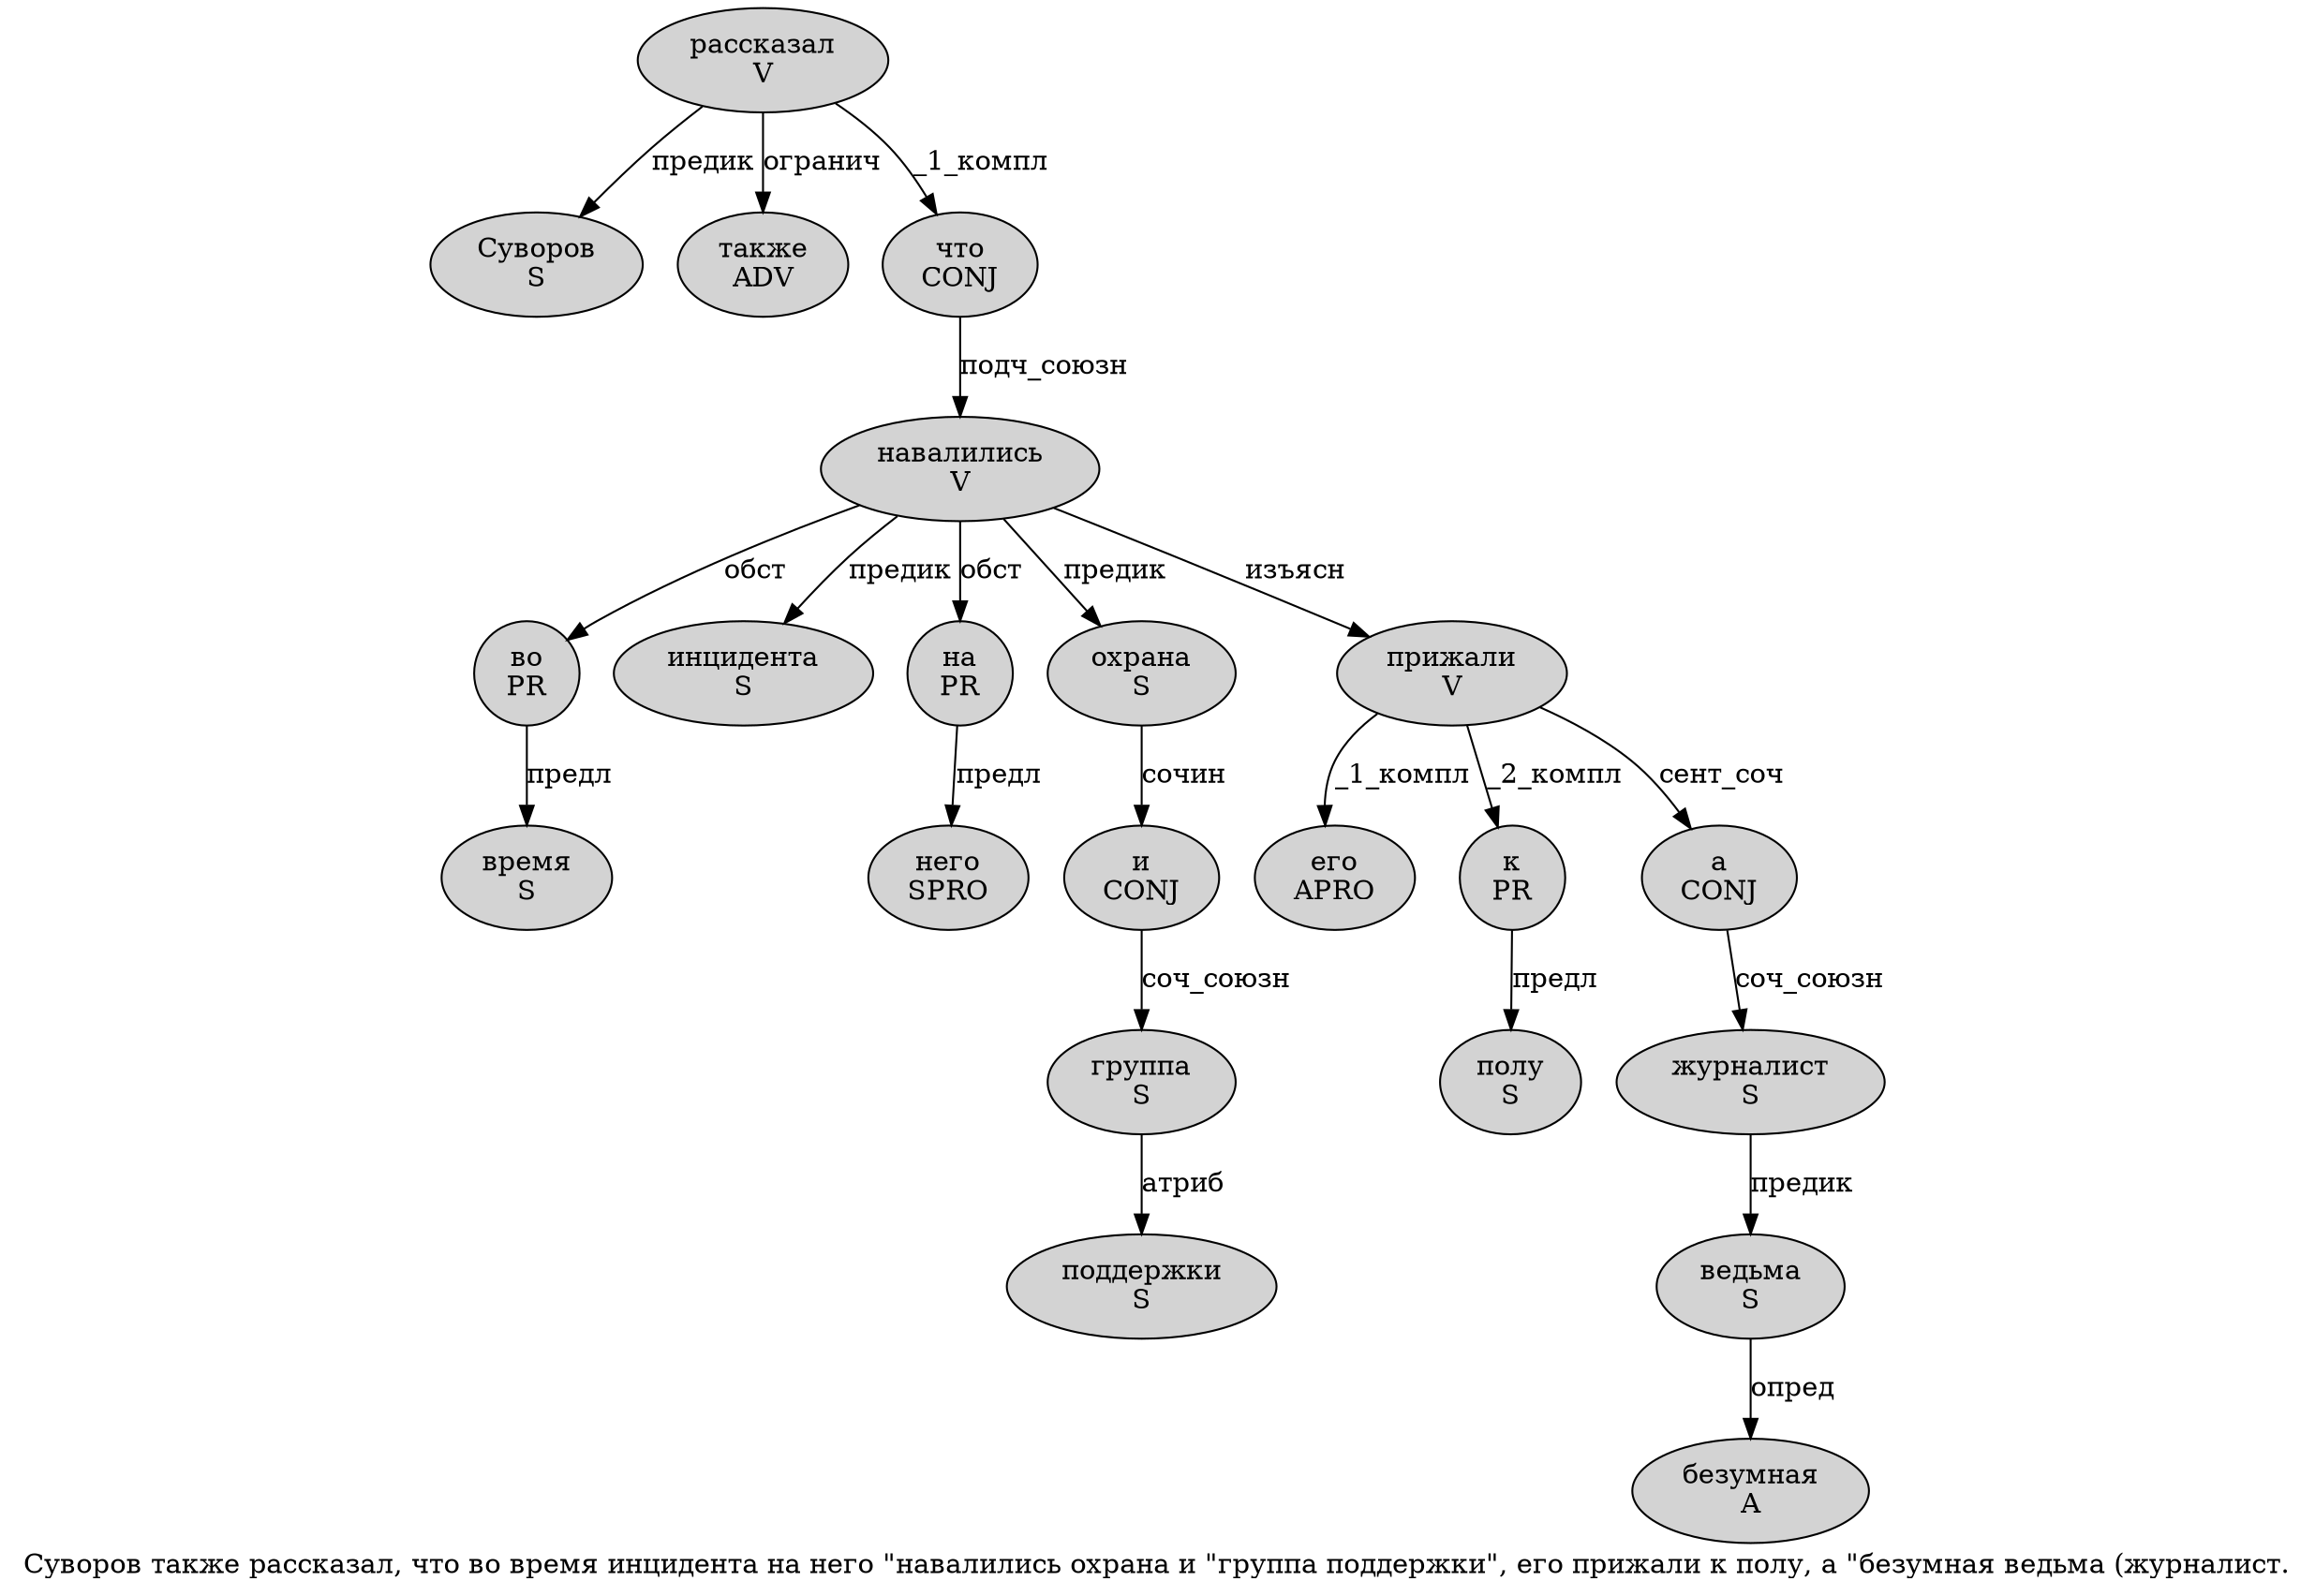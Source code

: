 digraph SENTENCE_1079 {
	graph [label="Суворов также рассказал, что во время инцидента на него \"навалились охрана и \"группа поддержки\", его прижали к полу, а \"безумная ведьма (журналист."]
	node [style=filled]
		0 [label="Суворов
S" color="" fillcolor=lightgray penwidth=1 shape=ellipse]
		1 [label="также
ADV" color="" fillcolor=lightgray penwidth=1 shape=ellipse]
		2 [label="рассказал
V" color="" fillcolor=lightgray penwidth=1 shape=ellipse]
		4 [label="что
CONJ" color="" fillcolor=lightgray penwidth=1 shape=ellipse]
		5 [label="во
PR" color="" fillcolor=lightgray penwidth=1 shape=ellipse]
		6 [label="время
S" color="" fillcolor=lightgray penwidth=1 shape=ellipse]
		7 [label="инцидента
S" color="" fillcolor=lightgray penwidth=1 shape=ellipse]
		8 [label="на
PR" color="" fillcolor=lightgray penwidth=1 shape=ellipse]
		9 [label="него
SPRO" color="" fillcolor=lightgray penwidth=1 shape=ellipse]
		11 [label="навалились
V" color="" fillcolor=lightgray penwidth=1 shape=ellipse]
		12 [label="охрана
S" color="" fillcolor=lightgray penwidth=1 shape=ellipse]
		13 [label="и
CONJ" color="" fillcolor=lightgray penwidth=1 shape=ellipse]
		15 [label="группа
S" color="" fillcolor=lightgray penwidth=1 shape=ellipse]
		16 [label="поддержки
S" color="" fillcolor=lightgray penwidth=1 shape=ellipse]
		19 [label="его
APRO" color="" fillcolor=lightgray penwidth=1 shape=ellipse]
		20 [label="прижали
V" color="" fillcolor=lightgray penwidth=1 shape=ellipse]
		21 [label="к
PR" color="" fillcolor=lightgray penwidth=1 shape=ellipse]
		22 [label="полу
S" color="" fillcolor=lightgray penwidth=1 shape=ellipse]
		24 [label="а
CONJ" color="" fillcolor=lightgray penwidth=1 shape=ellipse]
		26 [label="безумная
A" color="" fillcolor=lightgray penwidth=1 shape=ellipse]
		27 [label="ведьма
S" color="" fillcolor=lightgray penwidth=1 shape=ellipse]
		29 [label="журналист
S" color="" fillcolor=lightgray penwidth=1 shape=ellipse]
			29 -> 27 [label="предик"]
			27 -> 26 [label="опред"]
			24 -> 29 [label="соч_союзн"]
			12 -> 13 [label="сочин"]
			5 -> 6 [label="предл"]
			8 -> 9 [label="предл"]
			2 -> 0 [label="предик"]
			2 -> 1 [label="огранич"]
			2 -> 4 [label="_1_компл"]
			15 -> 16 [label="атриб"]
			13 -> 15 [label="соч_союзн"]
			4 -> 11 [label="подч_союзн"]
			11 -> 5 [label="обст"]
			11 -> 7 [label="предик"]
			11 -> 8 [label="обст"]
			11 -> 12 [label="предик"]
			11 -> 20 [label="изъясн"]
			20 -> 19 [label="_1_компл"]
			20 -> 21 [label="_2_компл"]
			20 -> 24 [label="сент_соч"]
			21 -> 22 [label="предл"]
}